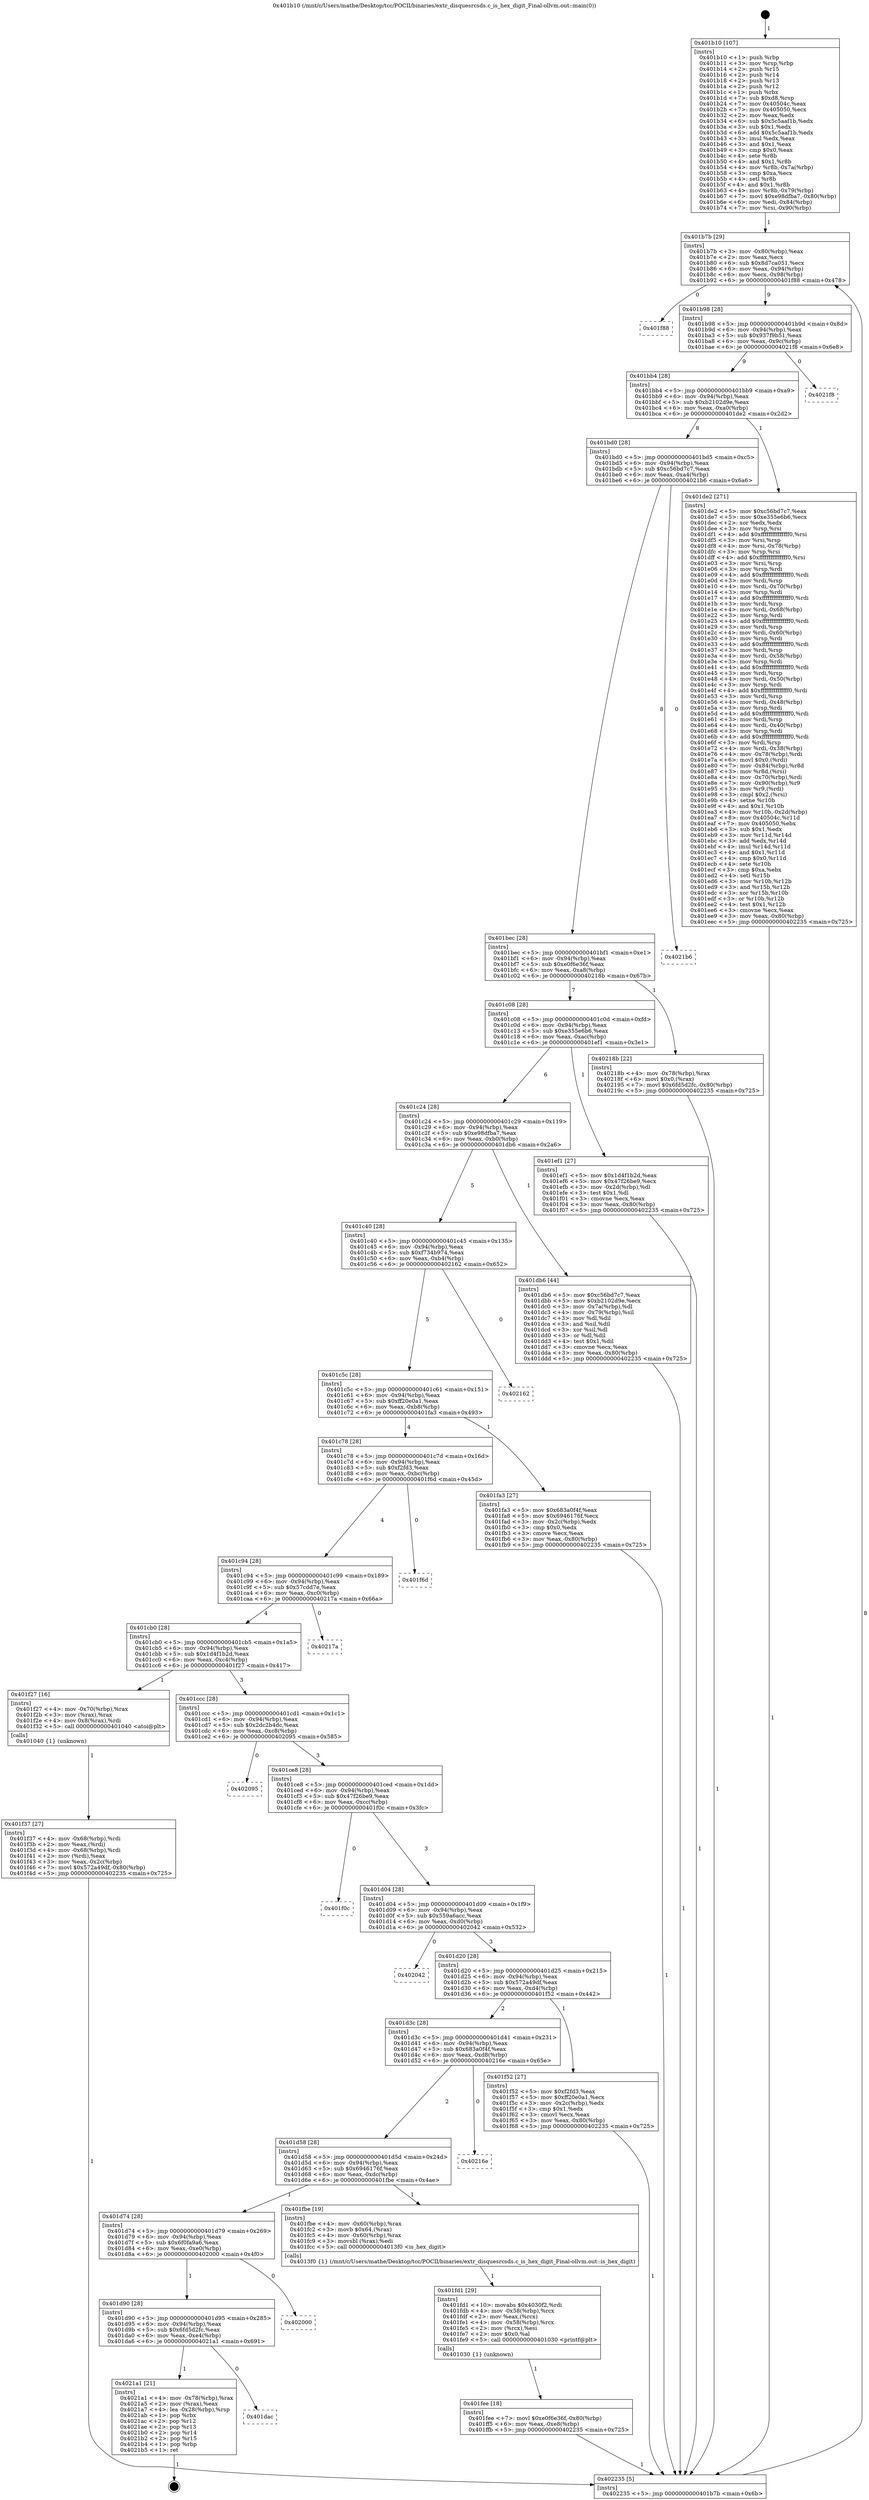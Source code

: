 digraph "0x401b10" {
  label = "0x401b10 (/mnt/c/Users/mathe/Desktop/tcc/POCII/binaries/extr_disquesrcsds.c_is_hex_digit_Final-ollvm.out::main(0))"
  labelloc = "t"
  node[shape=record]

  Entry [label="",width=0.3,height=0.3,shape=circle,fillcolor=black,style=filled]
  "0x401b7b" [label="{
     0x401b7b [29]\l
     | [instrs]\l
     &nbsp;&nbsp;0x401b7b \<+3\>: mov -0x80(%rbp),%eax\l
     &nbsp;&nbsp;0x401b7e \<+2\>: mov %eax,%ecx\l
     &nbsp;&nbsp;0x401b80 \<+6\>: sub $0x8d7ca051,%ecx\l
     &nbsp;&nbsp;0x401b86 \<+6\>: mov %eax,-0x94(%rbp)\l
     &nbsp;&nbsp;0x401b8c \<+6\>: mov %ecx,-0x98(%rbp)\l
     &nbsp;&nbsp;0x401b92 \<+6\>: je 0000000000401f88 \<main+0x478\>\l
  }"]
  "0x401f88" [label="{
     0x401f88\l
  }", style=dashed]
  "0x401b98" [label="{
     0x401b98 [28]\l
     | [instrs]\l
     &nbsp;&nbsp;0x401b98 \<+5\>: jmp 0000000000401b9d \<main+0x8d\>\l
     &nbsp;&nbsp;0x401b9d \<+6\>: mov -0x94(%rbp),%eax\l
     &nbsp;&nbsp;0x401ba3 \<+5\>: sub $0x937f9b51,%eax\l
     &nbsp;&nbsp;0x401ba8 \<+6\>: mov %eax,-0x9c(%rbp)\l
     &nbsp;&nbsp;0x401bae \<+6\>: je 00000000004021f8 \<main+0x6e8\>\l
  }"]
  Exit [label="",width=0.3,height=0.3,shape=circle,fillcolor=black,style=filled,peripheries=2]
  "0x4021f8" [label="{
     0x4021f8\l
  }", style=dashed]
  "0x401bb4" [label="{
     0x401bb4 [28]\l
     | [instrs]\l
     &nbsp;&nbsp;0x401bb4 \<+5\>: jmp 0000000000401bb9 \<main+0xa9\>\l
     &nbsp;&nbsp;0x401bb9 \<+6\>: mov -0x94(%rbp),%eax\l
     &nbsp;&nbsp;0x401bbf \<+5\>: sub $0xb2102d9e,%eax\l
     &nbsp;&nbsp;0x401bc4 \<+6\>: mov %eax,-0xa0(%rbp)\l
     &nbsp;&nbsp;0x401bca \<+6\>: je 0000000000401de2 \<main+0x2d2\>\l
  }"]
  "0x401dac" [label="{
     0x401dac\l
  }", style=dashed]
  "0x401de2" [label="{
     0x401de2 [271]\l
     | [instrs]\l
     &nbsp;&nbsp;0x401de2 \<+5\>: mov $0xc56bd7c7,%eax\l
     &nbsp;&nbsp;0x401de7 \<+5\>: mov $0xe355e6b6,%ecx\l
     &nbsp;&nbsp;0x401dec \<+2\>: xor %edx,%edx\l
     &nbsp;&nbsp;0x401dee \<+3\>: mov %rsp,%rsi\l
     &nbsp;&nbsp;0x401df1 \<+4\>: add $0xfffffffffffffff0,%rsi\l
     &nbsp;&nbsp;0x401df5 \<+3\>: mov %rsi,%rsp\l
     &nbsp;&nbsp;0x401df8 \<+4\>: mov %rsi,-0x78(%rbp)\l
     &nbsp;&nbsp;0x401dfc \<+3\>: mov %rsp,%rsi\l
     &nbsp;&nbsp;0x401dff \<+4\>: add $0xfffffffffffffff0,%rsi\l
     &nbsp;&nbsp;0x401e03 \<+3\>: mov %rsi,%rsp\l
     &nbsp;&nbsp;0x401e06 \<+3\>: mov %rsp,%rdi\l
     &nbsp;&nbsp;0x401e09 \<+4\>: add $0xfffffffffffffff0,%rdi\l
     &nbsp;&nbsp;0x401e0d \<+3\>: mov %rdi,%rsp\l
     &nbsp;&nbsp;0x401e10 \<+4\>: mov %rdi,-0x70(%rbp)\l
     &nbsp;&nbsp;0x401e14 \<+3\>: mov %rsp,%rdi\l
     &nbsp;&nbsp;0x401e17 \<+4\>: add $0xfffffffffffffff0,%rdi\l
     &nbsp;&nbsp;0x401e1b \<+3\>: mov %rdi,%rsp\l
     &nbsp;&nbsp;0x401e1e \<+4\>: mov %rdi,-0x68(%rbp)\l
     &nbsp;&nbsp;0x401e22 \<+3\>: mov %rsp,%rdi\l
     &nbsp;&nbsp;0x401e25 \<+4\>: add $0xfffffffffffffff0,%rdi\l
     &nbsp;&nbsp;0x401e29 \<+3\>: mov %rdi,%rsp\l
     &nbsp;&nbsp;0x401e2c \<+4\>: mov %rdi,-0x60(%rbp)\l
     &nbsp;&nbsp;0x401e30 \<+3\>: mov %rsp,%rdi\l
     &nbsp;&nbsp;0x401e33 \<+4\>: add $0xfffffffffffffff0,%rdi\l
     &nbsp;&nbsp;0x401e37 \<+3\>: mov %rdi,%rsp\l
     &nbsp;&nbsp;0x401e3a \<+4\>: mov %rdi,-0x58(%rbp)\l
     &nbsp;&nbsp;0x401e3e \<+3\>: mov %rsp,%rdi\l
     &nbsp;&nbsp;0x401e41 \<+4\>: add $0xfffffffffffffff0,%rdi\l
     &nbsp;&nbsp;0x401e45 \<+3\>: mov %rdi,%rsp\l
     &nbsp;&nbsp;0x401e48 \<+4\>: mov %rdi,-0x50(%rbp)\l
     &nbsp;&nbsp;0x401e4c \<+3\>: mov %rsp,%rdi\l
     &nbsp;&nbsp;0x401e4f \<+4\>: add $0xfffffffffffffff0,%rdi\l
     &nbsp;&nbsp;0x401e53 \<+3\>: mov %rdi,%rsp\l
     &nbsp;&nbsp;0x401e56 \<+4\>: mov %rdi,-0x48(%rbp)\l
     &nbsp;&nbsp;0x401e5a \<+3\>: mov %rsp,%rdi\l
     &nbsp;&nbsp;0x401e5d \<+4\>: add $0xfffffffffffffff0,%rdi\l
     &nbsp;&nbsp;0x401e61 \<+3\>: mov %rdi,%rsp\l
     &nbsp;&nbsp;0x401e64 \<+4\>: mov %rdi,-0x40(%rbp)\l
     &nbsp;&nbsp;0x401e68 \<+3\>: mov %rsp,%rdi\l
     &nbsp;&nbsp;0x401e6b \<+4\>: add $0xfffffffffffffff0,%rdi\l
     &nbsp;&nbsp;0x401e6f \<+3\>: mov %rdi,%rsp\l
     &nbsp;&nbsp;0x401e72 \<+4\>: mov %rdi,-0x38(%rbp)\l
     &nbsp;&nbsp;0x401e76 \<+4\>: mov -0x78(%rbp),%rdi\l
     &nbsp;&nbsp;0x401e7a \<+6\>: movl $0x0,(%rdi)\l
     &nbsp;&nbsp;0x401e80 \<+7\>: mov -0x84(%rbp),%r8d\l
     &nbsp;&nbsp;0x401e87 \<+3\>: mov %r8d,(%rsi)\l
     &nbsp;&nbsp;0x401e8a \<+4\>: mov -0x70(%rbp),%rdi\l
     &nbsp;&nbsp;0x401e8e \<+7\>: mov -0x90(%rbp),%r9\l
     &nbsp;&nbsp;0x401e95 \<+3\>: mov %r9,(%rdi)\l
     &nbsp;&nbsp;0x401e98 \<+3\>: cmpl $0x2,(%rsi)\l
     &nbsp;&nbsp;0x401e9b \<+4\>: setne %r10b\l
     &nbsp;&nbsp;0x401e9f \<+4\>: and $0x1,%r10b\l
     &nbsp;&nbsp;0x401ea3 \<+4\>: mov %r10b,-0x2d(%rbp)\l
     &nbsp;&nbsp;0x401ea7 \<+8\>: mov 0x40504c,%r11d\l
     &nbsp;&nbsp;0x401eaf \<+7\>: mov 0x405050,%ebx\l
     &nbsp;&nbsp;0x401eb6 \<+3\>: sub $0x1,%edx\l
     &nbsp;&nbsp;0x401eb9 \<+3\>: mov %r11d,%r14d\l
     &nbsp;&nbsp;0x401ebc \<+3\>: add %edx,%r14d\l
     &nbsp;&nbsp;0x401ebf \<+4\>: imul %r14d,%r11d\l
     &nbsp;&nbsp;0x401ec3 \<+4\>: and $0x1,%r11d\l
     &nbsp;&nbsp;0x401ec7 \<+4\>: cmp $0x0,%r11d\l
     &nbsp;&nbsp;0x401ecb \<+4\>: sete %r10b\l
     &nbsp;&nbsp;0x401ecf \<+3\>: cmp $0xa,%ebx\l
     &nbsp;&nbsp;0x401ed2 \<+4\>: setl %r15b\l
     &nbsp;&nbsp;0x401ed6 \<+3\>: mov %r10b,%r12b\l
     &nbsp;&nbsp;0x401ed9 \<+3\>: and %r15b,%r12b\l
     &nbsp;&nbsp;0x401edc \<+3\>: xor %r15b,%r10b\l
     &nbsp;&nbsp;0x401edf \<+3\>: or %r10b,%r12b\l
     &nbsp;&nbsp;0x401ee2 \<+4\>: test $0x1,%r12b\l
     &nbsp;&nbsp;0x401ee6 \<+3\>: cmovne %ecx,%eax\l
     &nbsp;&nbsp;0x401ee9 \<+3\>: mov %eax,-0x80(%rbp)\l
     &nbsp;&nbsp;0x401eec \<+5\>: jmp 0000000000402235 \<main+0x725\>\l
  }"]
  "0x401bd0" [label="{
     0x401bd0 [28]\l
     | [instrs]\l
     &nbsp;&nbsp;0x401bd0 \<+5\>: jmp 0000000000401bd5 \<main+0xc5\>\l
     &nbsp;&nbsp;0x401bd5 \<+6\>: mov -0x94(%rbp),%eax\l
     &nbsp;&nbsp;0x401bdb \<+5\>: sub $0xc56bd7c7,%eax\l
     &nbsp;&nbsp;0x401be0 \<+6\>: mov %eax,-0xa4(%rbp)\l
     &nbsp;&nbsp;0x401be6 \<+6\>: je 00000000004021b6 \<main+0x6a6\>\l
  }"]
  "0x4021a1" [label="{
     0x4021a1 [21]\l
     | [instrs]\l
     &nbsp;&nbsp;0x4021a1 \<+4\>: mov -0x78(%rbp),%rax\l
     &nbsp;&nbsp;0x4021a5 \<+2\>: mov (%rax),%eax\l
     &nbsp;&nbsp;0x4021a7 \<+4\>: lea -0x28(%rbp),%rsp\l
     &nbsp;&nbsp;0x4021ab \<+1\>: pop %rbx\l
     &nbsp;&nbsp;0x4021ac \<+2\>: pop %r12\l
     &nbsp;&nbsp;0x4021ae \<+2\>: pop %r13\l
     &nbsp;&nbsp;0x4021b0 \<+2\>: pop %r14\l
     &nbsp;&nbsp;0x4021b2 \<+2\>: pop %r15\l
     &nbsp;&nbsp;0x4021b4 \<+1\>: pop %rbp\l
     &nbsp;&nbsp;0x4021b5 \<+1\>: ret\l
  }"]
  "0x4021b6" [label="{
     0x4021b6\l
  }", style=dashed]
  "0x401bec" [label="{
     0x401bec [28]\l
     | [instrs]\l
     &nbsp;&nbsp;0x401bec \<+5\>: jmp 0000000000401bf1 \<main+0xe1\>\l
     &nbsp;&nbsp;0x401bf1 \<+6\>: mov -0x94(%rbp),%eax\l
     &nbsp;&nbsp;0x401bf7 \<+5\>: sub $0xe0f6e36f,%eax\l
     &nbsp;&nbsp;0x401bfc \<+6\>: mov %eax,-0xa8(%rbp)\l
     &nbsp;&nbsp;0x401c02 \<+6\>: je 000000000040218b \<main+0x67b\>\l
  }"]
  "0x401d90" [label="{
     0x401d90 [28]\l
     | [instrs]\l
     &nbsp;&nbsp;0x401d90 \<+5\>: jmp 0000000000401d95 \<main+0x285\>\l
     &nbsp;&nbsp;0x401d95 \<+6\>: mov -0x94(%rbp),%eax\l
     &nbsp;&nbsp;0x401d9b \<+5\>: sub $0x6fd5d2fc,%eax\l
     &nbsp;&nbsp;0x401da0 \<+6\>: mov %eax,-0xe4(%rbp)\l
     &nbsp;&nbsp;0x401da6 \<+6\>: je 00000000004021a1 \<main+0x691\>\l
  }"]
  "0x40218b" [label="{
     0x40218b [22]\l
     | [instrs]\l
     &nbsp;&nbsp;0x40218b \<+4\>: mov -0x78(%rbp),%rax\l
     &nbsp;&nbsp;0x40218f \<+6\>: movl $0x0,(%rax)\l
     &nbsp;&nbsp;0x402195 \<+7\>: movl $0x6fd5d2fc,-0x80(%rbp)\l
     &nbsp;&nbsp;0x40219c \<+5\>: jmp 0000000000402235 \<main+0x725\>\l
  }"]
  "0x401c08" [label="{
     0x401c08 [28]\l
     | [instrs]\l
     &nbsp;&nbsp;0x401c08 \<+5\>: jmp 0000000000401c0d \<main+0xfd\>\l
     &nbsp;&nbsp;0x401c0d \<+6\>: mov -0x94(%rbp),%eax\l
     &nbsp;&nbsp;0x401c13 \<+5\>: sub $0xe355e6b6,%eax\l
     &nbsp;&nbsp;0x401c18 \<+6\>: mov %eax,-0xac(%rbp)\l
     &nbsp;&nbsp;0x401c1e \<+6\>: je 0000000000401ef1 \<main+0x3e1\>\l
  }"]
  "0x402000" [label="{
     0x402000\l
  }", style=dashed]
  "0x401ef1" [label="{
     0x401ef1 [27]\l
     | [instrs]\l
     &nbsp;&nbsp;0x401ef1 \<+5\>: mov $0x1d4f1b2d,%eax\l
     &nbsp;&nbsp;0x401ef6 \<+5\>: mov $0x47f26be9,%ecx\l
     &nbsp;&nbsp;0x401efb \<+3\>: mov -0x2d(%rbp),%dl\l
     &nbsp;&nbsp;0x401efe \<+3\>: test $0x1,%dl\l
     &nbsp;&nbsp;0x401f01 \<+3\>: cmovne %ecx,%eax\l
     &nbsp;&nbsp;0x401f04 \<+3\>: mov %eax,-0x80(%rbp)\l
     &nbsp;&nbsp;0x401f07 \<+5\>: jmp 0000000000402235 \<main+0x725\>\l
  }"]
  "0x401c24" [label="{
     0x401c24 [28]\l
     | [instrs]\l
     &nbsp;&nbsp;0x401c24 \<+5\>: jmp 0000000000401c29 \<main+0x119\>\l
     &nbsp;&nbsp;0x401c29 \<+6\>: mov -0x94(%rbp),%eax\l
     &nbsp;&nbsp;0x401c2f \<+5\>: sub $0xe98dfba7,%eax\l
     &nbsp;&nbsp;0x401c34 \<+6\>: mov %eax,-0xb0(%rbp)\l
     &nbsp;&nbsp;0x401c3a \<+6\>: je 0000000000401db6 \<main+0x2a6\>\l
  }"]
  "0x401fee" [label="{
     0x401fee [18]\l
     | [instrs]\l
     &nbsp;&nbsp;0x401fee \<+7\>: movl $0xe0f6e36f,-0x80(%rbp)\l
     &nbsp;&nbsp;0x401ff5 \<+6\>: mov %eax,-0xe8(%rbp)\l
     &nbsp;&nbsp;0x401ffb \<+5\>: jmp 0000000000402235 \<main+0x725\>\l
  }"]
  "0x401db6" [label="{
     0x401db6 [44]\l
     | [instrs]\l
     &nbsp;&nbsp;0x401db6 \<+5\>: mov $0xc56bd7c7,%eax\l
     &nbsp;&nbsp;0x401dbb \<+5\>: mov $0xb2102d9e,%ecx\l
     &nbsp;&nbsp;0x401dc0 \<+3\>: mov -0x7a(%rbp),%dl\l
     &nbsp;&nbsp;0x401dc3 \<+4\>: mov -0x79(%rbp),%sil\l
     &nbsp;&nbsp;0x401dc7 \<+3\>: mov %dl,%dil\l
     &nbsp;&nbsp;0x401dca \<+3\>: and %sil,%dil\l
     &nbsp;&nbsp;0x401dcd \<+3\>: xor %sil,%dl\l
     &nbsp;&nbsp;0x401dd0 \<+3\>: or %dl,%dil\l
     &nbsp;&nbsp;0x401dd3 \<+4\>: test $0x1,%dil\l
     &nbsp;&nbsp;0x401dd7 \<+3\>: cmovne %ecx,%eax\l
     &nbsp;&nbsp;0x401dda \<+3\>: mov %eax,-0x80(%rbp)\l
     &nbsp;&nbsp;0x401ddd \<+5\>: jmp 0000000000402235 \<main+0x725\>\l
  }"]
  "0x401c40" [label="{
     0x401c40 [28]\l
     | [instrs]\l
     &nbsp;&nbsp;0x401c40 \<+5\>: jmp 0000000000401c45 \<main+0x135\>\l
     &nbsp;&nbsp;0x401c45 \<+6\>: mov -0x94(%rbp),%eax\l
     &nbsp;&nbsp;0x401c4b \<+5\>: sub $0xf734b974,%eax\l
     &nbsp;&nbsp;0x401c50 \<+6\>: mov %eax,-0xb4(%rbp)\l
     &nbsp;&nbsp;0x401c56 \<+6\>: je 0000000000402162 \<main+0x652\>\l
  }"]
  "0x402235" [label="{
     0x402235 [5]\l
     | [instrs]\l
     &nbsp;&nbsp;0x402235 \<+5\>: jmp 0000000000401b7b \<main+0x6b\>\l
  }"]
  "0x401b10" [label="{
     0x401b10 [107]\l
     | [instrs]\l
     &nbsp;&nbsp;0x401b10 \<+1\>: push %rbp\l
     &nbsp;&nbsp;0x401b11 \<+3\>: mov %rsp,%rbp\l
     &nbsp;&nbsp;0x401b14 \<+2\>: push %r15\l
     &nbsp;&nbsp;0x401b16 \<+2\>: push %r14\l
     &nbsp;&nbsp;0x401b18 \<+2\>: push %r13\l
     &nbsp;&nbsp;0x401b1a \<+2\>: push %r12\l
     &nbsp;&nbsp;0x401b1c \<+1\>: push %rbx\l
     &nbsp;&nbsp;0x401b1d \<+7\>: sub $0xd8,%rsp\l
     &nbsp;&nbsp;0x401b24 \<+7\>: mov 0x40504c,%eax\l
     &nbsp;&nbsp;0x401b2b \<+7\>: mov 0x405050,%ecx\l
     &nbsp;&nbsp;0x401b32 \<+2\>: mov %eax,%edx\l
     &nbsp;&nbsp;0x401b34 \<+6\>: sub $0x5c5aaf1b,%edx\l
     &nbsp;&nbsp;0x401b3a \<+3\>: sub $0x1,%edx\l
     &nbsp;&nbsp;0x401b3d \<+6\>: add $0x5c5aaf1b,%edx\l
     &nbsp;&nbsp;0x401b43 \<+3\>: imul %edx,%eax\l
     &nbsp;&nbsp;0x401b46 \<+3\>: and $0x1,%eax\l
     &nbsp;&nbsp;0x401b49 \<+3\>: cmp $0x0,%eax\l
     &nbsp;&nbsp;0x401b4c \<+4\>: sete %r8b\l
     &nbsp;&nbsp;0x401b50 \<+4\>: and $0x1,%r8b\l
     &nbsp;&nbsp;0x401b54 \<+4\>: mov %r8b,-0x7a(%rbp)\l
     &nbsp;&nbsp;0x401b58 \<+3\>: cmp $0xa,%ecx\l
     &nbsp;&nbsp;0x401b5b \<+4\>: setl %r8b\l
     &nbsp;&nbsp;0x401b5f \<+4\>: and $0x1,%r8b\l
     &nbsp;&nbsp;0x401b63 \<+4\>: mov %r8b,-0x79(%rbp)\l
     &nbsp;&nbsp;0x401b67 \<+7\>: movl $0xe98dfba7,-0x80(%rbp)\l
     &nbsp;&nbsp;0x401b6e \<+6\>: mov %edi,-0x84(%rbp)\l
     &nbsp;&nbsp;0x401b74 \<+7\>: mov %rsi,-0x90(%rbp)\l
  }"]
  "0x401fd1" [label="{
     0x401fd1 [29]\l
     | [instrs]\l
     &nbsp;&nbsp;0x401fd1 \<+10\>: movabs $0x4030f2,%rdi\l
     &nbsp;&nbsp;0x401fdb \<+4\>: mov -0x58(%rbp),%rcx\l
     &nbsp;&nbsp;0x401fdf \<+2\>: mov %eax,(%rcx)\l
     &nbsp;&nbsp;0x401fe1 \<+4\>: mov -0x58(%rbp),%rcx\l
     &nbsp;&nbsp;0x401fe5 \<+2\>: mov (%rcx),%esi\l
     &nbsp;&nbsp;0x401fe7 \<+2\>: mov $0x0,%al\l
     &nbsp;&nbsp;0x401fe9 \<+5\>: call 0000000000401030 \<printf@plt\>\l
     | [calls]\l
     &nbsp;&nbsp;0x401030 \{1\} (unknown)\l
  }"]
  "0x401d74" [label="{
     0x401d74 [28]\l
     | [instrs]\l
     &nbsp;&nbsp;0x401d74 \<+5\>: jmp 0000000000401d79 \<main+0x269\>\l
     &nbsp;&nbsp;0x401d79 \<+6\>: mov -0x94(%rbp),%eax\l
     &nbsp;&nbsp;0x401d7f \<+5\>: sub $0x6f0fa9a6,%eax\l
     &nbsp;&nbsp;0x401d84 \<+6\>: mov %eax,-0xe0(%rbp)\l
     &nbsp;&nbsp;0x401d8a \<+6\>: je 0000000000402000 \<main+0x4f0\>\l
  }"]
  "0x402162" [label="{
     0x402162\l
  }", style=dashed]
  "0x401c5c" [label="{
     0x401c5c [28]\l
     | [instrs]\l
     &nbsp;&nbsp;0x401c5c \<+5\>: jmp 0000000000401c61 \<main+0x151\>\l
     &nbsp;&nbsp;0x401c61 \<+6\>: mov -0x94(%rbp),%eax\l
     &nbsp;&nbsp;0x401c67 \<+5\>: sub $0xff20e0a1,%eax\l
     &nbsp;&nbsp;0x401c6c \<+6\>: mov %eax,-0xb8(%rbp)\l
     &nbsp;&nbsp;0x401c72 \<+6\>: je 0000000000401fa3 \<main+0x493\>\l
  }"]
  "0x401fbe" [label="{
     0x401fbe [19]\l
     | [instrs]\l
     &nbsp;&nbsp;0x401fbe \<+4\>: mov -0x60(%rbp),%rax\l
     &nbsp;&nbsp;0x401fc2 \<+3\>: movb $0x64,(%rax)\l
     &nbsp;&nbsp;0x401fc5 \<+4\>: mov -0x60(%rbp),%rax\l
     &nbsp;&nbsp;0x401fc9 \<+3\>: movsbl (%rax),%edi\l
     &nbsp;&nbsp;0x401fcc \<+5\>: call 00000000004013f0 \<is_hex_digit\>\l
     | [calls]\l
     &nbsp;&nbsp;0x4013f0 \{1\} (/mnt/c/Users/mathe/Desktop/tcc/POCII/binaries/extr_disquesrcsds.c_is_hex_digit_Final-ollvm.out::is_hex_digit)\l
  }"]
  "0x401fa3" [label="{
     0x401fa3 [27]\l
     | [instrs]\l
     &nbsp;&nbsp;0x401fa3 \<+5\>: mov $0x683a0f4f,%eax\l
     &nbsp;&nbsp;0x401fa8 \<+5\>: mov $0x6946176f,%ecx\l
     &nbsp;&nbsp;0x401fad \<+3\>: mov -0x2c(%rbp),%edx\l
     &nbsp;&nbsp;0x401fb0 \<+3\>: cmp $0x0,%edx\l
     &nbsp;&nbsp;0x401fb3 \<+3\>: cmove %ecx,%eax\l
     &nbsp;&nbsp;0x401fb6 \<+3\>: mov %eax,-0x80(%rbp)\l
     &nbsp;&nbsp;0x401fb9 \<+5\>: jmp 0000000000402235 \<main+0x725\>\l
  }"]
  "0x401c78" [label="{
     0x401c78 [28]\l
     | [instrs]\l
     &nbsp;&nbsp;0x401c78 \<+5\>: jmp 0000000000401c7d \<main+0x16d\>\l
     &nbsp;&nbsp;0x401c7d \<+6\>: mov -0x94(%rbp),%eax\l
     &nbsp;&nbsp;0x401c83 \<+5\>: sub $0xf2fd3,%eax\l
     &nbsp;&nbsp;0x401c88 \<+6\>: mov %eax,-0xbc(%rbp)\l
     &nbsp;&nbsp;0x401c8e \<+6\>: je 0000000000401f6d \<main+0x45d\>\l
  }"]
  "0x401d58" [label="{
     0x401d58 [28]\l
     | [instrs]\l
     &nbsp;&nbsp;0x401d58 \<+5\>: jmp 0000000000401d5d \<main+0x24d\>\l
     &nbsp;&nbsp;0x401d5d \<+6\>: mov -0x94(%rbp),%eax\l
     &nbsp;&nbsp;0x401d63 \<+5\>: sub $0x6946176f,%eax\l
     &nbsp;&nbsp;0x401d68 \<+6\>: mov %eax,-0xdc(%rbp)\l
     &nbsp;&nbsp;0x401d6e \<+6\>: je 0000000000401fbe \<main+0x4ae\>\l
  }"]
  "0x401f6d" [label="{
     0x401f6d\l
  }", style=dashed]
  "0x401c94" [label="{
     0x401c94 [28]\l
     | [instrs]\l
     &nbsp;&nbsp;0x401c94 \<+5\>: jmp 0000000000401c99 \<main+0x189\>\l
     &nbsp;&nbsp;0x401c99 \<+6\>: mov -0x94(%rbp),%eax\l
     &nbsp;&nbsp;0x401c9f \<+5\>: sub $0x57cdd7e,%eax\l
     &nbsp;&nbsp;0x401ca4 \<+6\>: mov %eax,-0xc0(%rbp)\l
     &nbsp;&nbsp;0x401caa \<+6\>: je 000000000040217a \<main+0x66a\>\l
  }"]
  "0x40216e" [label="{
     0x40216e\l
  }", style=dashed]
  "0x40217a" [label="{
     0x40217a\l
  }", style=dashed]
  "0x401cb0" [label="{
     0x401cb0 [28]\l
     | [instrs]\l
     &nbsp;&nbsp;0x401cb0 \<+5\>: jmp 0000000000401cb5 \<main+0x1a5\>\l
     &nbsp;&nbsp;0x401cb5 \<+6\>: mov -0x94(%rbp),%eax\l
     &nbsp;&nbsp;0x401cbb \<+5\>: sub $0x1d4f1b2d,%eax\l
     &nbsp;&nbsp;0x401cc0 \<+6\>: mov %eax,-0xc4(%rbp)\l
     &nbsp;&nbsp;0x401cc6 \<+6\>: je 0000000000401f27 \<main+0x417\>\l
  }"]
  "0x401d3c" [label="{
     0x401d3c [28]\l
     | [instrs]\l
     &nbsp;&nbsp;0x401d3c \<+5\>: jmp 0000000000401d41 \<main+0x231\>\l
     &nbsp;&nbsp;0x401d41 \<+6\>: mov -0x94(%rbp),%eax\l
     &nbsp;&nbsp;0x401d47 \<+5\>: sub $0x683a0f4f,%eax\l
     &nbsp;&nbsp;0x401d4c \<+6\>: mov %eax,-0xd8(%rbp)\l
     &nbsp;&nbsp;0x401d52 \<+6\>: je 000000000040216e \<main+0x65e\>\l
  }"]
  "0x401f27" [label="{
     0x401f27 [16]\l
     | [instrs]\l
     &nbsp;&nbsp;0x401f27 \<+4\>: mov -0x70(%rbp),%rax\l
     &nbsp;&nbsp;0x401f2b \<+3\>: mov (%rax),%rax\l
     &nbsp;&nbsp;0x401f2e \<+4\>: mov 0x8(%rax),%rdi\l
     &nbsp;&nbsp;0x401f32 \<+5\>: call 0000000000401040 \<atoi@plt\>\l
     | [calls]\l
     &nbsp;&nbsp;0x401040 \{1\} (unknown)\l
  }"]
  "0x401ccc" [label="{
     0x401ccc [28]\l
     | [instrs]\l
     &nbsp;&nbsp;0x401ccc \<+5\>: jmp 0000000000401cd1 \<main+0x1c1\>\l
     &nbsp;&nbsp;0x401cd1 \<+6\>: mov -0x94(%rbp),%eax\l
     &nbsp;&nbsp;0x401cd7 \<+5\>: sub $0x2dc2b4dc,%eax\l
     &nbsp;&nbsp;0x401cdc \<+6\>: mov %eax,-0xc8(%rbp)\l
     &nbsp;&nbsp;0x401ce2 \<+6\>: je 0000000000402095 \<main+0x585\>\l
  }"]
  "0x401f37" [label="{
     0x401f37 [27]\l
     | [instrs]\l
     &nbsp;&nbsp;0x401f37 \<+4\>: mov -0x68(%rbp),%rdi\l
     &nbsp;&nbsp;0x401f3b \<+2\>: mov %eax,(%rdi)\l
     &nbsp;&nbsp;0x401f3d \<+4\>: mov -0x68(%rbp),%rdi\l
     &nbsp;&nbsp;0x401f41 \<+2\>: mov (%rdi),%eax\l
     &nbsp;&nbsp;0x401f43 \<+3\>: mov %eax,-0x2c(%rbp)\l
     &nbsp;&nbsp;0x401f46 \<+7\>: movl $0x572a49df,-0x80(%rbp)\l
     &nbsp;&nbsp;0x401f4d \<+5\>: jmp 0000000000402235 \<main+0x725\>\l
  }"]
  "0x401f52" [label="{
     0x401f52 [27]\l
     | [instrs]\l
     &nbsp;&nbsp;0x401f52 \<+5\>: mov $0xf2fd3,%eax\l
     &nbsp;&nbsp;0x401f57 \<+5\>: mov $0xff20e0a1,%ecx\l
     &nbsp;&nbsp;0x401f5c \<+3\>: mov -0x2c(%rbp),%edx\l
     &nbsp;&nbsp;0x401f5f \<+3\>: cmp $0x1,%edx\l
     &nbsp;&nbsp;0x401f62 \<+3\>: cmovl %ecx,%eax\l
     &nbsp;&nbsp;0x401f65 \<+3\>: mov %eax,-0x80(%rbp)\l
     &nbsp;&nbsp;0x401f68 \<+5\>: jmp 0000000000402235 \<main+0x725\>\l
  }"]
  "0x402095" [label="{
     0x402095\l
  }", style=dashed]
  "0x401ce8" [label="{
     0x401ce8 [28]\l
     | [instrs]\l
     &nbsp;&nbsp;0x401ce8 \<+5\>: jmp 0000000000401ced \<main+0x1dd\>\l
     &nbsp;&nbsp;0x401ced \<+6\>: mov -0x94(%rbp),%eax\l
     &nbsp;&nbsp;0x401cf3 \<+5\>: sub $0x47f26be9,%eax\l
     &nbsp;&nbsp;0x401cf8 \<+6\>: mov %eax,-0xcc(%rbp)\l
     &nbsp;&nbsp;0x401cfe \<+6\>: je 0000000000401f0c \<main+0x3fc\>\l
  }"]
  "0x401d20" [label="{
     0x401d20 [28]\l
     | [instrs]\l
     &nbsp;&nbsp;0x401d20 \<+5\>: jmp 0000000000401d25 \<main+0x215\>\l
     &nbsp;&nbsp;0x401d25 \<+6\>: mov -0x94(%rbp),%eax\l
     &nbsp;&nbsp;0x401d2b \<+5\>: sub $0x572a49df,%eax\l
     &nbsp;&nbsp;0x401d30 \<+6\>: mov %eax,-0xd4(%rbp)\l
     &nbsp;&nbsp;0x401d36 \<+6\>: je 0000000000401f52 \<main+0x442\>\l
  }"]
  "0x401f0c" [label="{
     0x401f0c\l
  }", style=dashed]
  "0x401d04" [label="{
     0x401d04 [28]\l
     | [instrs]\l
     &nbsp;&nbsp;0x401d04 \<+5\>: jmp 0000000000401d09 \<main+0x1f9\>\l
     &nbsp;&nbsp;0x401d09 \<+6\>: mov -0x94(%rbp),%eax\l
     &nbsp;&nbsp;0x401d0f \<+5\>: sub $0x559a6acc,%eax\l
     &nbsp;&nbsp;0x401d14 \<+6\>: mov %eax,-0xd0(%rbp)\l
     &nbsp;&nbsp;0x401d1a \<+6\>: je 0000000000402042 \<main+0x532\>\l
  }"]
  "0x402042" [label="{
     0x402042\l
  }", style=dashed]
  Entry -> "0x401b10" [label=" 1"]
  "0x401b7b" -> "0x401f88" [label=" 0"]
  "0x401b7b" -> "0x401b98" [label=" 9"]
  "0x4021a1" -> Exit [label=" 1"]
  "0x401b98" -> "0x4021f8" [label=" 0"]
  "0x401b98" -> "0x401bb4" [label=" 9"]
  "0x401d90" -> "0x401dac" [label=" 0"]
  "0x401bb4" -> "0x401de2" [label=" 1"]
  "0x401bb4" -> "0x401bd0" [label=" 8"]
  "0x401d90" -> "0x4021a1" [label=" 1"]
  "0x401bd0" -> "0x4021b6" [label=" 0"]
  "0x401bd0" -> "0x401bec" [label=" 8"]
  "0x401d74" -> "0x401d90" [label=" 1"]
  "0x401bec" -> "0x40218b" [label=" 1"]
  "0x401bec" -> "0x401c08" [label=" 7"]
  "0x401d74" -> "0x402000" [label=" 0"]
  "0x401c08" -> "0x401ef1" [label=" 1"]
  "0x401c08" -> "0x401c24" [label=" 6"]
  "0x40218b" -> "0x402235" [label=" 1"]
  "0x401c24" -> "0x401db6" [label=" 1"]
  "0x401c24" -> "0x401c40" [label=" 5"]
  "0x401db6" -> "0x402235" [label=" 1"]
  "0x401b10" -> "0x401b7b" [label=" 1"]
  "0x402235" -> "0x401b7b" [label=" 8"]
  "0x401fee" -> "0x402235" [label=" 1"]
  "0x401de2" -> "0x402235" [label=" 1"]
  "0x401ef1" -> "0x402235" [label=" 1"]
  "0x401fd1" -> "0x401fee" [label=" 1"]
  "0x401c40" -> "0x402162" [label=" 0"]
  "0x401c40" -> "0x401c5c" [label=" 5"]
  "0x401fbe" -> "0x401fd1" [label=" 1"]
  "0x401c5c" -> "0x401fa3" [label=" 1"]
  "0x401c5c" -> "0x401c78" [label=" 4"]
  "0x401d58" -> "0x401d74" [label=" 1"]
  "0x401c78" -> "0x401f6d" [label=" 0"]
  "0x401c78" -> "0x401c94" [label=" 4"]
  "0x401d58" -> "0x401fbe" [label=" 1"]
  "0x401c94" -> "0x40217a" [label=" 0"]
  "0x401c94" -> "0x401cb0" [label=" 4"]
  "0x401d3c" -> "0x401d58" [label=" 2"]
  "0x401cb0" -> "0x401f27" [label=" 1"]
  "0x401cb0" -> "0x401ccc" [label=" 3"]
  "0x401f27" -> "0x401f37" [label=" 1"]
  "0x401f37" -> "0x402235" [label=" 1"]
  "0x401d3c" -> "0x40216e" [label=" 0"]
  "0x401ccc" -> "0x402095" [label=" 0"]
  "0x401ccc" -> "0x401ce8" [label=" 3"]
  "0x401fa3" -> "0x402235" [label=" 1"]
  "0x401ce8" -> "0x401f0c" [label=" 0"]
  "0x401ce8" -> "0x401d04" [label=" 3"]
  "0x401d20" -> "0x401d3c" [label=" 2"]
  "0x401d04" -> "0x402042" [label=" 0"]
  "0x401d04" -> "0x401d20" [label=" 3"]
  "0x401f52" -> "0x402235" [label=" 1"]
  "0x401d20" -> "0x401f52" [label=" 1"]
}

